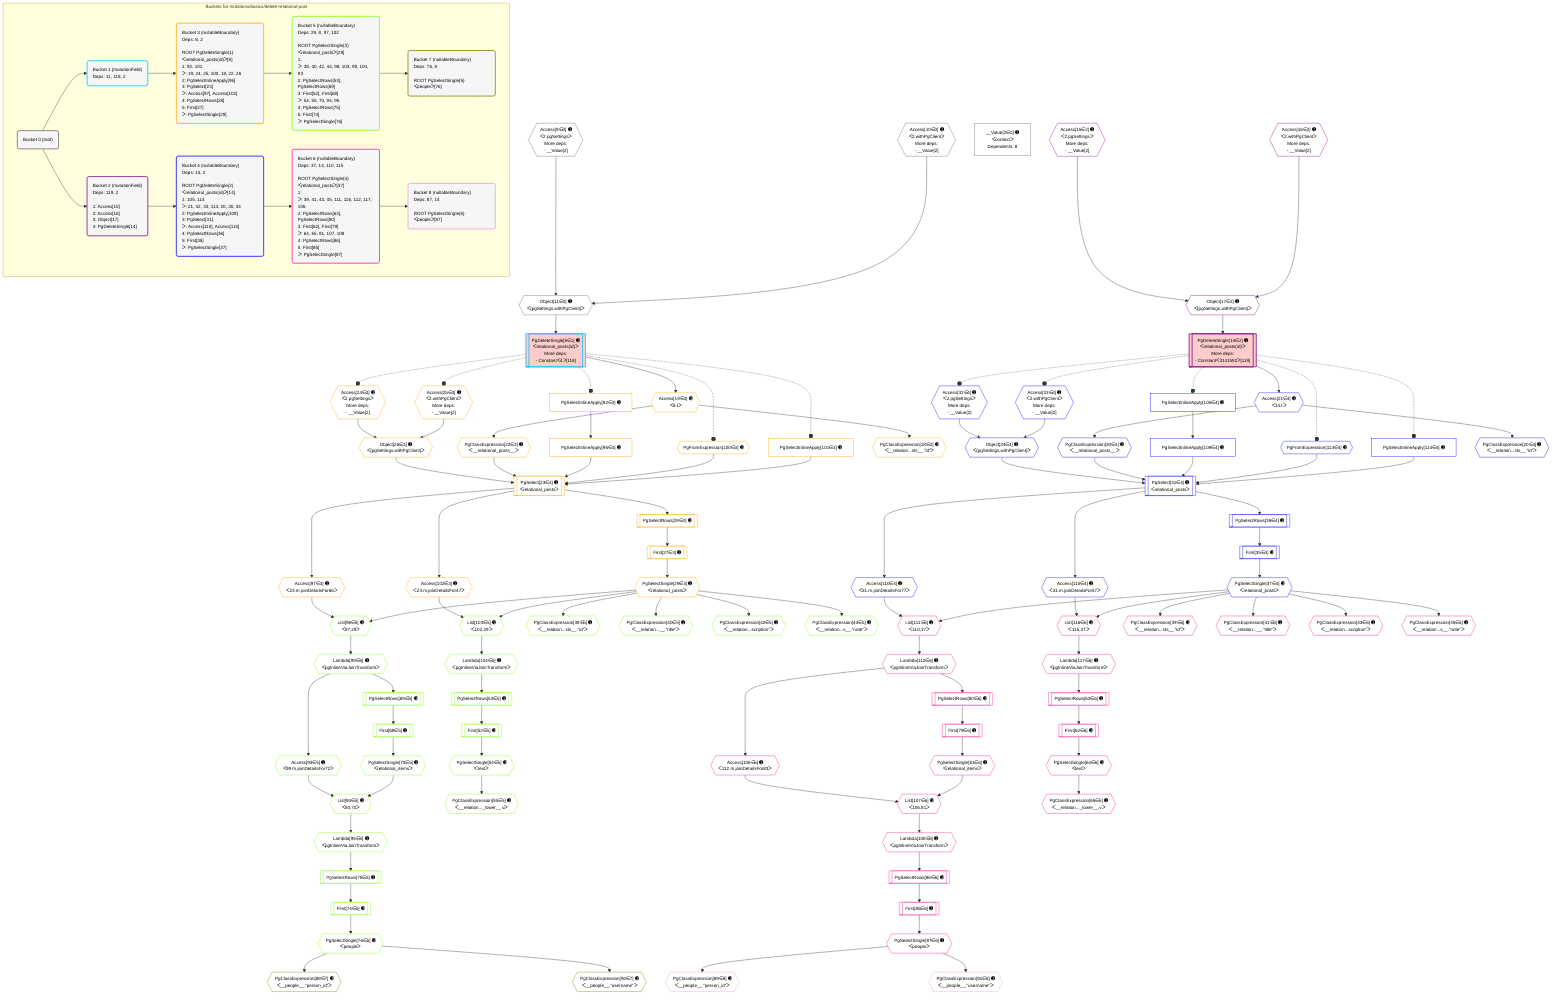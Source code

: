 %%{init: {'themeVariables': { 'fontSize': '12px'}}}%%
graph TD
    classDef path fill:#eee,stroke:#000,color:#000
    classDef plan fill:#fff,stroke-width:1px,color:#000
    classDef itemplan fill:#fff,stroke-width:2px,color:#000
    classDef unbatchedplan fill:#dff,stroke-width:1px,color:#000
    classDef sideeffectplan fill:#fcc,stroke-width:2px,color:#000
    classDef bucket fill:#f6f6f6,color:#000,stroke-width:2px,text-align:left

    subgraph "Buckets for mutations/basics/delete-relational-post"
    Bucket0("Bucket 0 (root)"):::bucket
    Bucket1("Bucket 1 (mutationField)<br />Deps: 11, 118, 2"):::bucket
    Bucket2("Bucket 2 (mutationField)<br />Deps: 119, 2<br /><br />1: Access[15]<br />2: Access[16]<br />3: Object[17]<br />4: PgDeleteSingle[14]"):::bucket
    Bucket3("Bucket 3 (nullableBoundary)<br />Deps: 8, 2<br /><br />ROOT PgDeleteSingle{1}ᐸrelational_posts(id)ᐳ[8]<br />1: 92, 101<br />ᐳ: 19, 24, 25, 100, 18, 22, 26<br />2: PgSelectInlineApply[96]<br />3: PgSelect[23]<br />ᐳ: Access[97], Access[102]<br />4: PgSelectRows[28]<br />5: First[27]<br />ᐳ: PgSelectSingle[29]"):::bucket
    Bucket4("Bucket 4 (nullableBoundary)<br />Deps: 14, 2<br /><br />ROOT PgDeleteSingle{2}ᐸrelational_posts(id)ᐳ[14]<br />1: 105, 114<br />ᐳ: 21, 32, 33, 113, 20, 30, 34<br />2: PgSelectInlineApply[109]<br />3: PgSelect[31]<br />ᐳ: Access[110], Access[115]<br />4: PgSelectRows[36]<br />5: First[35]<br />ᐳ: PgSelectSingle[37]"):::bucket
    Bucket5("Bucket 5 (nullableBoundary)<br />Deps: 29, 8, 97, 102<br /><br />ROOT PgSelectSingle{3}ᐸrelational_postsᐳ[29]<br />1: <br />ᐳ: 38, 40, 42, 44, 98, 103, 99, 104, 93<br />2: PgSelectRows[53], PgSelectRows[69]<br />3: First[52], First[68]<br />ᐳ: 54, 55, 70, 94, 95<br />4: PgSelectRows[75]<br />5: First[74]<br />ᐳ: PgSelectSingle[76]"):::bucket
    Bucket6("Bucket 6 (nullableBoundary)<br />Deps: 37, 14, 110, 115<br /><br />ROOT PgSelectSingle{4}ᐸrelational_postsᐳ[37]<br />1: <br />ᐳ: 39, 41, 43, 45, 111, 116, 112, 117, 106<br />2: PgSelectRows[63], PgSelectRows[80]<br />3: First[62], First[79]<br />ᐳ: 64, 65, 81, 107, 108<br />4: PgSelectRows[86]<br />5: First[85]<br />ᐳ: PgSelectSingle[87]"):::bucket
    Bucket7("Bucket 7 (nullableBoundary)<br />Deps: 76, 8<br /><br />ROOT PgSelectSingle{5}ᐸpeopleᐳ[76]"):::bucket
    Bucket8("Bucket 8 (nullableBoundary)<br />Deps: 87, 14<br /><br />ROOT PgSelectSingle{6}ᐸpeopleᐳ[87]"):::bucket
    end
    Bucket0 --> Bucket1 & Bucket2
    Bucket1 --> Bucket3
    Bucket2 --> Bucket4
    Bucket3 --> Bucket5
    Bucket4 --> Bucket6
    Bucket5 --> Bucket7
    Bucket6 --> Bucket8

    %% plan dependencies
    Object11{{"Object[11∈0] ➊<br />ᐸ{pgSettings,withPgClient}ᐳ"}}:::plan
    Access9{{"Access[9∈0] ➊<br />ᐸ2.pgSettingsᐳ<br />More deps:<br />- __Value[2]"}}:::plan
    Access10{{"Access[10∈0] ➊<br />ᐸ2.withPgClientᐳ<br />More deps:<br />- __Value[2]"}}:::plan
    Access9 & Access10 --> Object11
    __Value2["__Value[2∈0] ➊<br />ᐸcontextᐳ<br />Dependents: 8"]:::plan
    PgDeleteSingle8[["PgDeleteSingle[8∈1] ➊<br />ᐸrelational_posts(id)ᐳ<br />More deps:<br />- Constantᐸ4ᐳ[118]"]]:::sideeffectplan
    Object11 --> PgDeleteSingle8
    PgDeleteSingle14[["PgDeleteSingle[14∈2] ➊<br />ᐸrelational_posts(id)ᐳ<br />More deps:<br />- Constantᐸ3141592ᐳ[119]"]]:::sideeffectplan
    Object17{{"Object[17∈2] ➊<br />ᐸ{pgSettings,withPgClient}ᐳ"}}:::plan
    Object17 --> PgDeleteSingle14
    Access15{{"Access[15∈2] ➊<br />ᐸ2.pgSettingsᐳ<br />More deps:<br />- __Value[2]"}}:::plan
    Access16{{"Access[16∈2] ➊<br />ᐸ2.withPgClientᐳ<br />More deps:<br />- __Value[2]"}}:::plan
    Access15 & Access16 --> Object17
    PgSelect23[["PgSelect[23∈3] ➊<br />ᐸrelational_postsᐳ"]]:::plan
    Object26{{"Object[26∈3] ➊<br />ᐸ{pgSettings,withPgClient}ᐳ"}}:::plan
    PgClassExpression22{{"PgClassExpression[22∈3] ➊<br />ᐸ__relational_posts__ᐳ"}}:::plan
    PgSelectInlineApply96["PgSelectInlineApply[96∈3] ➊"]:::plan
    PgFromExpression100{{"PgFromExpression[100∈3] ➊"}}:::plan
    PgSelectInlineApply101["PgSelectInlineApply[101∈3] ➊"]:::plan
    Object26 & PgClassExpression22 & PgSelectInlineApply96 & PgFromExpression100 & PgSelectInlineApply101 --> PgSelect23
    Access24{{"Access[24∈3] ➊<br />ᐸ2.pgSettingsᐳ<br />More deps:<br />- __Value[2]"}}:::plan
    Access25{{"Access[25∈3] ➊<br />ᐸ2.withPgClientᐳ<br />More deps:<br />- __Value[2]"}}:::plan
    Access24 & Access25 --> Object26
    PgClassExpression18{{"PgClassExpression[18∈3] ➊<br />ᐸ__relation...sts__.”id”ᐳ"}}:::plan
    Access19{{"Access[19∈3] ➊<br />ᐸ8.tᐳ"}}:::plan
    Access19 --> PgClassExpression18
    PgDeleteSingle8 --> Access19
    Access19 --> PgClassExpression22
    First27[["First[27∈3] ➊"]]:::plan
    PgSelectRows28[["PgSelectRows[28∈3] ➊"]]:::plan
    PgSelectRows28 --> First27
    PgSelect23 --> PgSelectRows28
    PgSelectSingle29{{"PgSelectSingle[29∈3] ➊<br />ᐸrelational_postsᐳ"}}:::plan
    First27 --> PgSelectSingle29
    PgSelectInlineApply92["PgSelectInlineApply[92∈3] ➊"]:::plan
    PgSelectInlineApply92 --> PgSelectInlineApply96
    Access97{{"Access[97∈3] ➊<br />ᐸ23.m.joinDetailsFor66ᐳ"}}:::plan
    PgSelect23 --> Access97
    Access102{{"Access[102∈3] ➊<br />ᐸ23.m.joinDetailsFor47ᐳ"}}:::plan
    PgSelect23 --> Access102
    PgSelect31[["PgSelect[31∈4] ➊<br />ᐸrelational_postsᐳ"]]:::plan
    Object34{{"Object[34∈4] ➊<br />ᐸ{pgSettings,withPgClient}ᐳ"}}:::plan
    PgClassExpression30{{"PgClassExpression[30∈4] ➊<br />ᐸ__relational_posts__ᐳ"}}:::plan
    PgSelectInlineApply109["PgSelectInlineApply[109∈4] ➊"]:::plan
    PgFromExpression113{{"PgFromExpression[113∈4] ➊"}}:::plan
    PgSelectInlineApply114["PgSelectInlineApply[114∈4] ➊"]:::plan
    Object34 & PgClassExpression30 & PgSelectInlineApply109 & PgFromExpression113 & PgSelectInlineApply114 --> PgSelect31
    Access32{{"Access[32∈4] ➊<br />ᐸ2.pgSettingsᐳ<br />More deps:<br />- __Value[2]"}}:::plan
    Access33{{"Access[33∈4] ➊<br />ᐸ2.withPgClientᐳ<br />More deps:<br />- __Value[2]"}}:::plan
    Access32 & Access33 --> Object34
    PgClassExpression20{{"PgClassExpression[20∈4] ➊<br />ᐸ__relation...sts__.”id”ᐳ"}}:::plan
    Access21{{"Access[21∈4] ➊<br />ᐸ14.tᐳ"}}:::plan
    Access21 --> PgClassExpression20
    PgDeleteSingle14 --> Access21
    Access21 --> PgClassExpression30
    First35[["First[35∈4] ➊"]]:::plan
    PgSelectRows36[["PgSelectRows[36∈4] ➊"]]:::plan
    PgSelectRows36 --> First35
    PgSelect31 --> PgSelectRows36
    PgSelectSingle37{{"PgSelectSingle[37∈4] ➊<br />ᐸrelational_postsᐳ"}}:::plan
    First35 --> PgSelectSingle37
    PgSelectInlineApply105["PgSelectInlineApply[105∈4] ➊"]:::plan
    PgSelectInlineApply105 --> PgSelectInlineApply109
    Access110{{"Access[110∈4] ➊<br />ᐸ31.m.joinDetailsFor77ᐳ"}}:::plan
    PgSelect31 --> Access110
    Access115{{"Access[115∈4] ➊<br />ᐸ31.m.joinDetailsFor57ᐳ"}}:::plan
    PgSelect31 --> Access115
    List94{{"List[94∈5] ➊<br />ᐸ93,70ᐳ"}}:::plan
    Access93{{"Access[93∈5] ➊<br />ᐸ99.m.joinDetailsFor72ᐳ"}}:::plan
    PgSelectSingle70{{"PgSelectSingle[70∈5] ➊<br />ᐸrelational_itemsᐳ"}}:::plan
    Access93 & PgSelectSingle70 --> List94
    List98{{"List[98∈5] ➊<br />ᐸ97,29ᐳ"}}:::plan
    Access97 & PgSelectSingle29 --> List98
    List103{{"List[103∈5] ➊<br />ᐸ102,29ᐳ"}}:::plan
    Access102 & PgSelectSingle29 --> List103
    PgClassExpression38{{"PgClassExpression[38∈5] ➊<br />ᐸ__relation...sts__.”id”ᐳ"}}:::plan
    PgSelectSingle29 --> PgClassExpression38
    PgClassExpression40{{"PgClassExpression[40∈5] ➊<br />ᐸ__relation...__.”title”ᐳ"}}:::plan
    PgSelectSingle29 --> PgClassExpression40
    PgClassExpression42{{"PgClassExpression[42∈5] ➊<br />ᐸ__relation...scription”ᐳ"}}:::plan
    PgSelectSingle29 --> PgClassExpression42
    PgClassExpression44{{"PgClassExpression[44∈5] ➊<br />ᐸ__relation...s__.”note”ᐳ"}}:::plan
    PgSelectSingle29 --> PgClassExpression44
    First52[["First[52∈5] ➊"]]:::plan
    PgSelectRows53[["PgSelectRows[53∈5] ➊"]]:::plan
    PgSelectRows53 --> First52
    Lambda104{{"Lambda[104∈5] ➊<br />ᐸpgInlineViaJoinTransformᐳ"}}:::plan
    Lambda104 --> PgSelectRows53
    PgSelectSingle54{{"PgSelectSingle[54∈5] ➊<br />ᐸtextᐳ"}}:::plan
    First52 --> PgSelectSingle54
    PgClassExpression55{{"PgClassExpression[55∈5] ➊<br />ᐸ__relation..._lower__.vᐳ"}}:::plan
    PgSelectSingle54 --> PgClassExpression55
    First68[["First[68∈5] ➊"]]:::plan
    PgSelectRows69[["PgSelectRows[69∈5] ➊"]]:::plan
    PgSelectRows69 --> First68
    Lambda99{{"Lambda[99∈5] ➊<br />ᐸpgInlineViaJoinTransformᐳ"}}:::plan
    Lambda99 --> PgSelectRows69
    First68 --> PgSelectSingle70
    First74[["First[74∈5] ➊"]]:::plan
    PgSelectRows75[["PgSelectRows[75∈5] ➊"]]:::plan
    PgSelectRows75 --> First74
    Lambda95{{"Lambda[95∈5] ➊<br />ᐸpgInlineViaJoinTransformᐳ"}}:::plan
    Lambda95 --> PgSelectRows75
    PgSelectSingle76{{"PgSelectSingle[76∈5] ➊<br />ᐸpeopleᐳ"}}:::plan
    First74 --> PgSelectSingle76
    Lambda99 --> Access93
    List94 --> Lambda95
    List98 --> Lambda99
    List103 --> Lambda104
    List107{{"List[107∈6] ➊<br />ᐸ106,81ᐳ"}}:::plan
    Access106{{"Access[106∈6] ➊<br />ᐸ112.m.joinDetailsFor83ᐳ"}}:::plan
    PgSelectSingle81{{"PgSelectSingle[81∈6] ➊<br />ᐸrelational_itemsᐳ"}}:::plan
    Access106 & PgSelectSingle81 --> List107
    List111{{"List[111∈6] ➊<br />ᐸ110,37ᐳ"}}:::plan
    Access110 & PgSelectSingle37 --> List111
    List116{{"List[116∈6] ➊<br />ᐸ115,37ᐳ"}}:::plan
    Access115 & PgSelectSingle37 --> List116
    PgClassExpression39{{"PgClassExpression[39∈6] ➊<br />ᐸ__relation...sts__.”id”ᐳ"}}:::plan
    PgSelectSingle37 --> PgClassExpression39
    PgClassExpression41{{"PgClassExpression[41∈6] ➊<br />ᐸ__relation...__.”title”ᐳ"}}:::plan
    PgSelectSingle37 --> PgClassExpression41
    PgClassExpression43{{"PgClassExpression[43∈6] ➊<br />ᐸ__relation...scription”ᐳ"}}:::plan
    PgSelectSingle37 --> PgClassExpression43
    PgClassExpression45{{"PgClassExpression[45∈6] ➊<br />ᐸ__relation...s__.”note”ᐳ"}}:::plan
    PgSelectSingle37 --> PgClassExpression45
    First62[["First[62∈6] ➊"]]:::plan
    PgSelectRows63[["PgSelectRows[63∈6] ➊"]]:::plan
    PgSelectRows63 --> First62
    Lambda117{{"Lambda[117∈6] ➊<br />ᐸpgInlineViaJoinTransformᐳ"}}:::plan
    Lambda117 --> PgSelectRows63
    PgSelectSingle64{{"PgSelectSingle[64∈6] ➊<br />ᐸtextᐳ"}}:::plan
    First62 --> PgSelectSingle64
    PgClassExpression65{{"PgClassExpression[65∈6] ➊<br />ᐸ__relation..._lower__.vᐳ"}}:::plan
    PgSelectSingle64 --> PgClassExpression65
    First79[["First[79∈6] ➊"]]:::plan
    PgSelectRows80[["PgSelectRows[80∈6] ➊"]]:::plan
    PgSelectRows80 --> First79
    Lambda112{{"Lambda[112∈6] ➊<br />ᐸpgInlineViaJoinTransformᐳ"}}:::plan
    Lambda112 --> PgSelectRows80
    First79 --> PgSelectSingle81
    First85[["First[85∈6] ➊"]]:::plan
    PgSelectRows86[["PgSelectRows[86∈6] ➊"]]:::plan
    PgSelectRows86 --> First85
    Lambda108{{"Lambda[108∈6] ➊<br />ᐸpgInlineViaJoinTransformᐳ"}}:::plan
    Lambda108 --> PgSelectRows86
    PgSelectSingle87{{"PgSelectSingle[87∈6] ➊<br />ᐸpeopleᐳ"}}:::plan
    First85 --> PgSelectSingle87
    Lambda112 --> Access106
    List107 --> Lambda108
    List111 --> Lambda112
    List116 --> Lambda117
    PgClassExpression88{{"PgClassExpression[88∈7] ➊<br />ᐸ__people__.”person_id”ᐳ"}}:::plan
    PgSelectSingle76 --> PgClassExpression88
    PgClassExpression90{{"PgClassExpression[90∈7] ➊<br />ᐸ__people__.”username”ᐳ"}}:::plan
    PgSelectSingle76 --> PgClassExpression90
    PgClassExpression89{{"PgClassExpression[89∈8] ➊<br />ᐸ__people__.”person_id”ᐳ"}}:::plan
    PgSelectSingle87 --> PgClassExpression89
    PgClassExpression91{{"PgClassExpression[91∈8] ➊<br />ᐸ__people__.”username”ᐳ"}}:::plan
    PgSelectSingle87 --> PgClassExpression91

    %% define steps
    classDef bucket0 stroke:#696969
    class Bucket0,__Value2,Access9,Access10,Object11 bucket0
    classDef bucket1 stroke:#00bfff
    class Bucket1,PgDeleteSingle8 bucket1
    classDef bucket2 stroke:#7f007f
    class Bucket2,PgDeleteSingle14,Access15,Access16,Object17 bucket2
    classDef bucket3 stroke:#ffa500
    class Bucket3,PgClassExpression18,Access19,PgClassExpression22,PgSelect23,Access24,Access25,Object26,First27,PgSelectRows28,PgSelectSingle29,PgSelectInlineApply92,PgSelectInlineApply96,Access97,PgFromExpression100,PgSelectInlineApply101,Access102 bucket3
    classDef bucket4 stroke:#0000ff
    class Bucket4,PgClassExpression20,Access21,PgClassExpression30,PgSelect31,Access32,Access33,Object34,First35,PgSelectRows36,PgSelectSingle37,PgSelectInlineApply105,PgSelectInlineApply109,Access110,PgFromExpression113,PgSelectInlineApply114,Access115 bucket4
    classDef bucket5 stroke:#7fff00
    class Bucket5,PgClassExpression38,PgClassExpression40,PgClassExpression42,PgClassExpression44,First52,PgSelectRows53,PgSelectSingle54,PgClassExpression55,First68,PgSelectRows69,PgSelectSingle70,First74,PgSelectRows75,PgSelectSingle76,Access93,List94,Lambda95,List98,Lambda99,List103,Lambda104 bucket5
    classDef bucket6 stroke:#ff1493
    class Bucket6,PgClassExpression39,PgClassExpression41,PgClassExpression43,PgClassExpression45,First62,PgSelectRows63,PgSelectSingle64,PgClassExpression65,First79,PgSelectRows80,PgSelectSingle81,First85,PgSelectRows86,PgSelectSingle87,Access106,List107,Lambda108,List111,Lambda112,List116,Lambda117 bucket6
    classDef bucket7 stroke:#808000
    class Bucket7,PgClassExpression88,PgClassExpression90 bucket7
    classDef bucket8 stroke:#dda0dd
    class Bucket8,PgClassExpression89,PgClassExpression91 bucket8

    %% implicit side effects
    PgDeleteSingle8 -.-o Access24
    PgDeleteSingle8 -.-o Access25
    PgDeleteSingle8 -.-o PgSelectInlineApply92
    PgDeleteSingle8 -.-o PgFromExpression100
    PgDeleteSingle8 -.-o PgSelectInlineApply101
    PgDeleteSingle14 -.-o Access32
    PgDeleteSingle14 -.-o Access33
    PgDeleteSingle14 -.-o PgSelectInlineApply105
    PgDeleteSingle14 -.-o PgFromExpression113
    PgDeleteSingle14 -.-o PgSelectInlineApply114